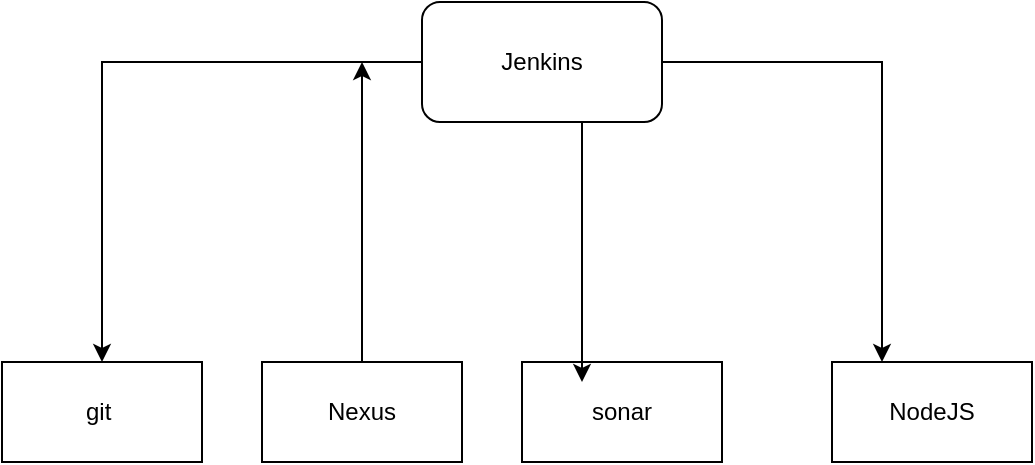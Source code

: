 <mxfile version="24.9.0">
  <diagram name="Page-1" id="b94ob6iTZe7gEI-hpa-_">
    <mxGraphModel dx="524" dy="557" grid="1" gridSize="10" guides="1" tooltips="1" connect="1" arrows="1" fold="1" page="1" pageScale="1" pageWidth="850" pageHeight="1100" math="0" shadow="0">
      <root>
        <mxCell id="0" />
        <mxCell id="1" parent="0" />
        <mxCell id="1vzsAJuwA2jrQX1Pl2We-6" style="edgeStyle=orthogonalEdgeStyle;rounded=0;orthogonalLoop=1;jettySize=auto;html=1;entryX=0.5;entryY=0;entryDx=0;entryDy=0;" edge="1" parent="1" source="1vzsAJuwA2jrQX1Pl2We-1" target="1vzsAJuwA2jrQX1Pl2We-2">
          <mxGeometry relative="1" as="geometry">
            <mxPoint x="60" y="90" as="targetPoint" />
            <Array as="points">
              <mxPoint x="60" y="90" />
            </Array>
          </mxGeometry>
        </mxCell>
        <mxCell id="1vzsAJuwA2jrQX1Pl2We-11" style="edgeStyle=orthogonalEdgeStyle;rounded=0;orthogonalLoop=1;jettySize=auto;html=1;entryX=0.25;entryY=0;entryDx=0;entryDy=0;" edge="1" parent="1" source="1vzsAJuwA2jrQX1Pl2We-1" target="1vzsAJuwA2jrQX1Pl2We-4">
          <mxGeometry relative="1" as="geometry">
            <mxPoint x="500" y="90" as="targetPoint" />
          </mxGeometry>
        </mxCell>
        <mxCell id="1vzsAJuwA2jrQX1Pl2We-1" value="Jenkins" style="rounded=1;whiteSpace=wrap;html=1;" vertex="1" parent="1">
          <mxGeometry x="220" y="60" width="120" height="60" as="geometry" />
        </mxCell>
        <mxCell id="1vzsAJuwA2jrQX1Pl2We-2" value="git&amp;nbsp;" style="rounded=0;whiteSpace=wrap;html=1;" vertex="1" parent="1">
          <mxGeometry x="10" y="240" width="100" height="50" as="geometry" />
        </mxCell>
        <mxCell id="1vzsAJuwA2jrQX1Pl2We-9" style="edgeStyle=orthogonalEdgeStyle;rounded=0;orthogonalLoop=1;jettySize=auto;html=1;" edge="1" parent="1" source="1vzsAJuwA2jrQX1Pl2We-3">
          <mxGeometry relative="1" as="geometry">
            <mxPoint x="190" y="90" as="targetPoint" />
          </mxGeometry>
        </mxCell>
        <mxCell id="1vzsAJuwA2jrQX1Pl2We-3" value="Nexus" style="rounded=0;whiteSpace=wrap;html=1;" vertex="1" parent="1">
          <mxGeometry x="140" y="240" width="100" height="50" as="geometry" />
        </mxCell>
        <mxCell id="1vzsAJuwA2jrQX1Pl2We-4" value="NodeJS" style="rounded=0;whiteSpace=wrap;html=1;" vertex="1" parent="1">
          <mxGeometry x="425" y="240" width="100" height="50" as="geometry" />
        </mxCell>
        <mxCell id="1vzsAJuwA2jrQX1Pl2We-5" value="sonar" style="rounded=0;whiteSpace=wrap;html=1;" vertex="1" parent="1">
          <mxGeometry x="270" y="240" width="100" height="50" as="geometry" />
        </mxCell>
        <mxCell id="1vzsAJuwA2jrQX1Pl2We-10" style="edgeStyle=orthogonalEdgeStyle;rounded=0;orthogonalLoop=1;jettySize=auto;html=1;" edge="1" parent="1" source="1vzsAJuwA2jrQX1Pl2We-1">
          <mxGeometry relative="1" as="geometry">
            <mxPoint x="300" y="250" as="targetPoint" />
            <Array as="points">
              <mxPoint x="300" y="250" />
            </Array>
          </mxGeometry>
        </mxCell>
      </root>
    </mxGraphModel>
  </diagram>
</mxfile>
